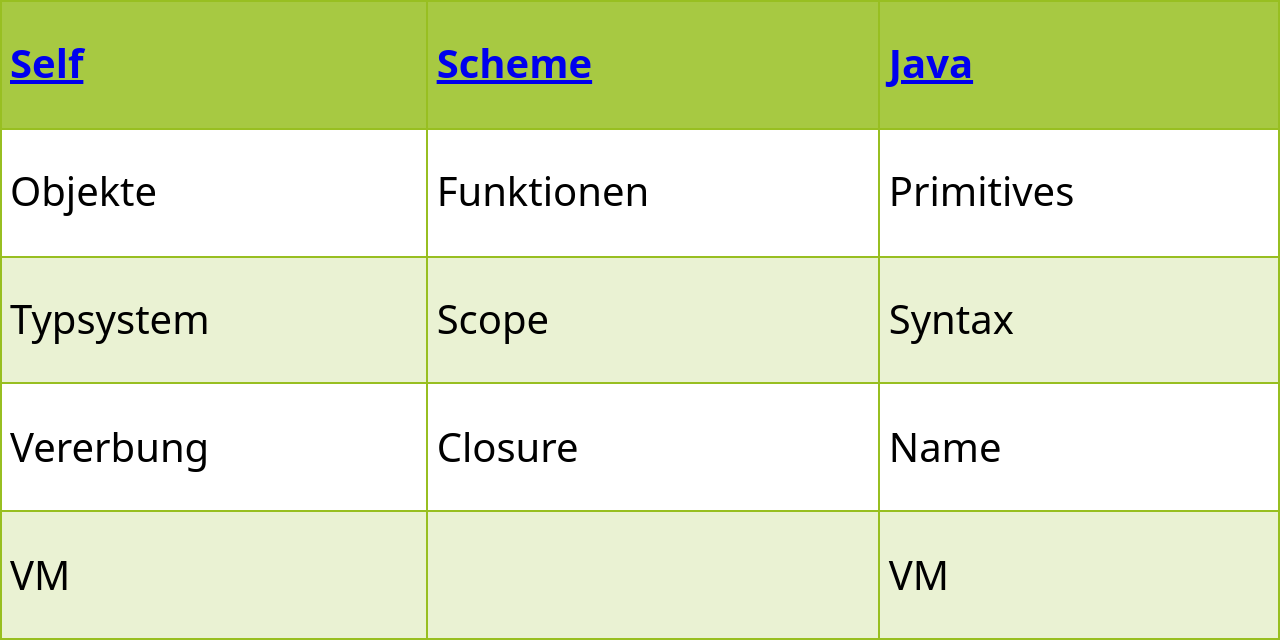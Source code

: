 <mxfile version="13.0.8" type="github">
  <diagram id="UzC7-LFhFNzbWWkzW2w3" name="Die Gene von JavaScript">
    <mxGraphModel dx="946" dy="576" grid="1" gridSize="10" guides="1" tooltips="1" connect="1" arrows="1" fold="1" page="1" pageScale="1" pageWidth="1600" pageHeight="900" math="0" shadow="0" extFonts="Roboto^https://fonts.googleapis.com/css?family=Roboto|Noto Sans^https://fonts.googleapis.com/css?family=Noto+Sans">
      <root>
        <mxCell id="0" />
        <mxCell id="1" parent="0" />
        <mxCell id="Es5hvGgLXbMm3JZllT3P-2" value="&lt;table border=&quot;1&quot; width=&quot;100%&quot; cellpadding=&quot;4&quot; style=&quot;width: 100%; height: 100%; border-collapse: collapse; font-size: 20px;&quot;&gt;&lt;tbody style=&quot;font-size: 20px;&quot;&gt;&lt;tr style=&quot;background-color: rgb(167, 201, 66); color: rgb(255, 255, 255); border: 1px solid rgb(152, 191, 33); font-size: 20px;&quot;&gt;&lt;th align=&quot;left&quot; style=&quot;font-size: 20px;&quot;&gt;&lt;a href=&quot;https://selflanguage.org/&quot; style=&quot;font-size: 20px;&quot;&gt;Self&lt;/a&gt;&lt;/th&gt;&lt;th align=&quot;left&quot; style=&quot;font-size: 20px;&quot;&gt;&lt;a href=&quot;https://cisco.github.io/ChezScheme/&quot; style=&quot;font-size: 20px;&quot;&gt;Scheme&lt;/a&gt;&lt;/th&gt;&lt;th align=&quot;left&quot; style=&quot;font-size: 20px;&quot;&gt;&lt;a href=&quot;https://www.oracle.com/java/technologies/&quot; style=&quot;font-size: 20px;&quot;&gt;Java&lt;/a&gt;&lt;/th&gt;&lt;/tr&gt;&lt;tr style=&quot;border: 1px solid rgb(152, 191, 33); font-size: 20px;&quot;&gt;&lt;td style=&quot;font-size: 20px;&quot;&gt;Objekte&lt;/td&gt;&lt;td style=&quot;font-size: 20px;&quot;&gt;Funktionen&lt;/td&gt;&lt;td style=&quot;font-size: 20px;&quot;&gt;Primitives&lt;/td&gt;&lt;/tr&gt;&lt;tr style=&quot;background-color: rgb(234, 242, 211); border: 1px solid rgb(152, 191, 33); font-size: 20px;&quot;&gt;&lt;td style=&quot;font-size: 20px;&quot;&gt;Typsystem&lt;/td&gt;&lt;td style=&quot;font-size: 20px;&quot;&gt;Scope&lt;/td&gt;&lt;td style=&quot;font-size: 20px;&quot;&gt;Syntax&lt;/td&gt;&lt;/tr&gt;&lt;tr style=&quot;border: 1px solid rgb(152, 191, 33); font-size: 20px;&quot;&gt;&lt;td style=&quot;font-size: 20px;&quot;&gt;Vererbung&lt;/td&gt;&lt;td style=&quot;font-size: 20px;&quot;&gt;Closure&lt;/td&gt;&lt;td style=&quot;font-size: 20px;&quot;&gt;Name&lt;/td&gt;&lt;/tr&gt;&lt;tr style=&quot;background-color: rgb(234, 242, 211); border: 1px solid rgb(152, 191, 33); font-size: 20px;&quot;&gt;&lt;td style=&quot;font-size: 20px;&quot;&gt;VM&lt;/td&gt;&lt;td style=&quot;font-size: 20px;&quot;&gt;&lt;/td&gt;&lt;td style=&quot;font-size: 20px;&quot;&gt;VM&lt;/td&gt;&lt;/tr&gt;&lt;/tbody&gt;&lt;/table&gt;" style="text;html=1;overflow=fill;rounded=0;fontFamily=Noto Sans;FType=g;fontSize=20;fillColor=#ffffff;strokeColor=none;" vertex="1" parent="1">
          <mxGeometry x="40" y="40" width="640" height="320" as="geometry" />
        </mxCell>
      </root>
    </mxGraphModel>
  </diagram>
</mxfile>
